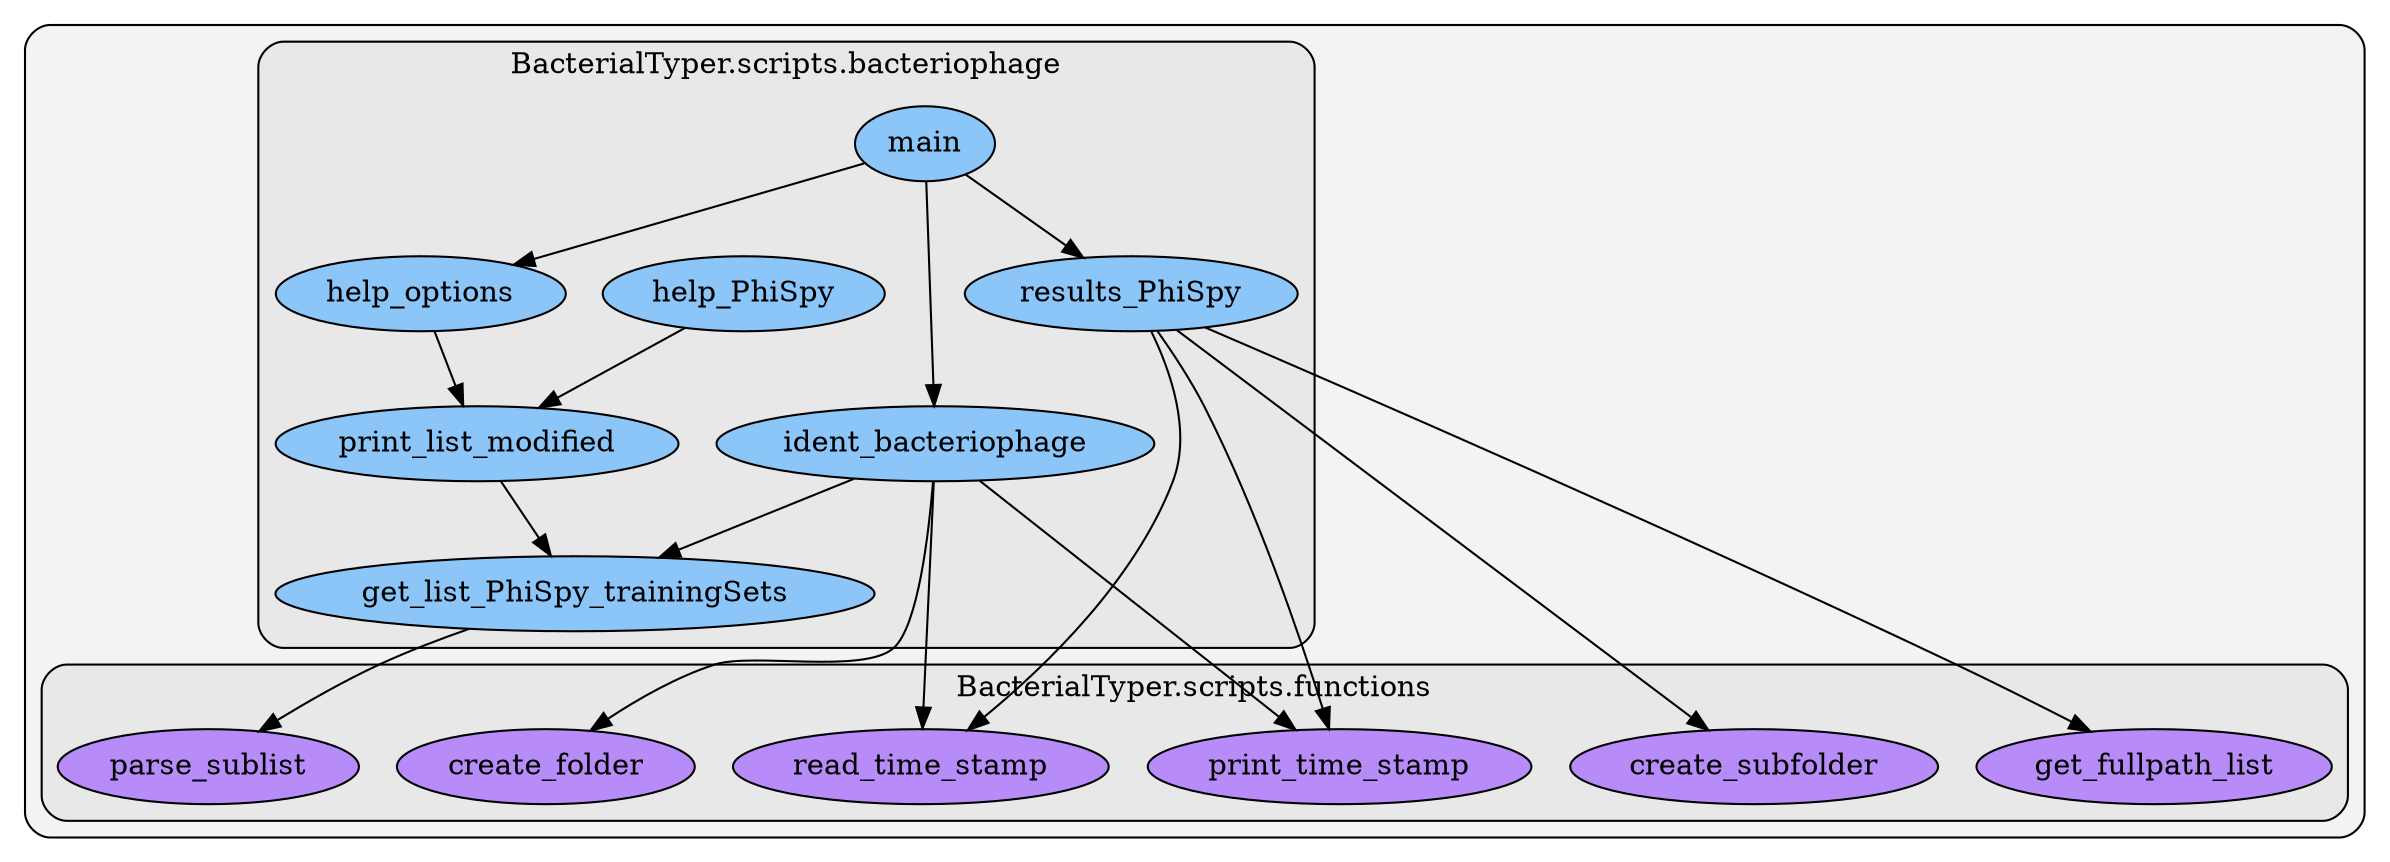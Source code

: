 digraph G {
    graph [spilines=ortho, rankdir=TB, clusterrank="local"];
    subgraph cluster_G {

        graph [style="filled,rounded",fillcolor="#80808018", label=""];
        subgraph cluster_BacterialTyper__scripts__bacteriophage {

            graph [style="filled,rounded",fillcolor="#80808018", label="BacterialTyper.scripts.bacteriophage"];
            BacterialTyper__scripts__bacteriophage__get_list_PhiSpy_trainingSets [label="get_list_PhiSpy_trainingSets", style="filled", fillcolor="#65b7ffb2", fontcolor="#000000", group="26"];
        }
        subgraph cluster_BacterialTyper__scripts__bacteriophage {

            graph [style="filled,rounded",fillcolor="#80808018", label="BacterialTyper.scripts.bacteriophage"];
            BacterialTyper__scripts__bacteriophage__help_PhiSpy [label="help_PhiSpy", style="filled", fillcolor="#65b7ffb2", fontcolor="#000000", group="26"];
        }
        subgraph cluster_BacterialTyper__scripts__bacteriophage {

            graph [style="filled,rounded",fillcolor="#80808018", label="BacterialTyper.scripts.bacteriophage"];
            BacterialTyper__scripts__bacteriophage__help_options [label="help_options", style="filled", fillcolor="#65b7ffb2", fontcolor="#000000", group="26"];
        }
        subgraph cluster_BacterialTyper__scripts__bacteriophage {

            graph [style="filled,rounded",fillcolor="#80808018", label="BacterialTyper.scripts.bacteriophage"];
            BacterialTyper__scripts__bacteriophage__ident_bacteriophage [label="ident_bacteriophage", style="filled", fillcolor="#65b7ffb2", fontcolor="#000000", group="26"];
        }
        subgraph cluster_BacterialTyper__scripts__bacteriophage {

            graph [style="filled,rounded",fillcolor="#80808018", label="BacterialTyper.scripts.bacteriophage"];
            BacterialTyper__scripts__bacteriophage__main [label="main", style="filled", fillcolor="#65b7ffb2", fontcolor="#000000", group="26"];
        }
        subgraph cluster_BacterialTyper__scripts__bacteriophage {

            graph [style="filled,rounded",fillcolor="#80808018", label="BacterialTyper.scripts.bacteriophage"];
            BacterialTyper__scripts__bacteriophage__print_list_modified [label="print_list_modified", style="filled", fillcolor="#65b7ffb2", fontcolor="#000000", group="26"];
        }
        subgraph cluster_BacterialTyper__scripts__bacteriophage {

            graph [style="filled,rounded",fillcolor="#80808018", label="BacterialTyper.scripts.bacteriophage"];
            BacterialTyper__scripts__bacteriophage__results_PhiSpy [label="results_PhiSpy", style="filled", fillcolor="#65b7ffb2", fontcolor="#000000", group="26"];
        }
        subgraph cluster_BacterialTyper__scripts__functions {

            graph [style="filled,rounded",fillcolor="#80808018", label="BacterialTyper.scripts.functions"];
        }
        subgraph cluster_BacterialTyper__scripts__functions {

            graph [style="filled,rounded",fillcolor="#80808018", label="BacterialTyper.scripts.functions"];
        }
        subgraph cluster_BacterialTyper__scripts__functions {

            graph [style="filled,rounded",fillcolor="#80808018", label="BacterialTyper.scripts.functions"];
        }
        subgraph cluster_BacterialTyper__scripts__functions {

            graph [style="filled,rounded",fillcolor="#80808018", label="BacterialTyper.scripts.functions"];
        }
        subgraph cluster_BacterialTyper__scripts__functions {

            graph [style="filled,rounded",fillcolor="#80808018", label="BacterialTyper.scripts.functions"];
        }
        subgraph cluster_BacterialTyper__scripts__functions {

            graph [style="filled,rounded",fillcolor="#80808018", label="BacterialTyper.scripts.functions"];
            BacterialTyper__scripts__functions__create_folder [label="create_folder", style="filled", fillcolor="#a365ffb2", fontcolor="#000000", group="33"];
        }
        subgraph cluster_BacterialTyper__scripts__functions {

            graph [style="filled,rounded",fillcolor="#80808018", label="BacterialTyper.scripts.functions"];
        }
        subgraph cluster_BacterialTyper__scripts__functions {

            graph [style="filled,rounded",fillcolor="#80808018", label="BacterialTyper.scripts.functions"];
            BacterialTyper__scripts__functions__create_subfolder [label="create_subfolder", style="filled", fillcolor="#a365ffb2", fontcolor="#000000", group="33"];
        }
        subgraph cluster_BacterialTyper__scripts__functions {

            graph [style="filled,rounded",fillcolor="#80808018", label="BacterialTyper.scripts.functions"];
        }
        subgraph cluster_BacterialTyper__scripts__functions {

            graph [style="filled,rounded",fillcolor="#80808018", label="BacterialTyper.scripts.functions"];
        }
        subgraph cluster_BacterialTyper__scripts__functions {

            graph [style="filled,rounded",fillcolor="#80808018", label="BacterialTyper.scripts.functions"];
        }
        subgraph cluster_BacterialTyper__scripts__functions {

            graph [style="filled,rounded",fillcolor="#80808018", label="BacterialTyper.scripts.functions"];
        }
        subgraph cluster_BacterialTyper__scripts__functions {

            graph [style="filled,rounded",fillcolor="#80808018", label="BacterialTyper.scripts.functions"];
        }
        subgraph cluster_BacterialTyper__scripts__functions {

            graph [style="filled,rounded",fillcolor="#80808018", label="BacterialTyper.scripts.functions"];
        }
        subgraph cluster_BacterialTyper__scripts__functions {

            graph [style="filled,rounded",fillcolor="#80808018", label="BacterialTyper.scripts.functions"];
            BacterialTyper__scripts__functions__get_fullpath_list [label="get_fullpath_list", style="filled", fillcolor="#a365ffb2", fontcolor="#000000", group="33"];
        }
        subgraph cluster_BacterialTyper__scripts__functions {

            graph [style="filled,rounded",fillcolor="#80808018", label="BacterialTyper.scripts.functions"];
        }
        subgraph cluster_BacterialTyper__scripts__functions {

            graph [style="filled,rounded",fillcolor="#80808018", label="BacterialTyper.scripts.functions"];
        }
        subgraph cluster_BacterialTyper__scripts__functions {

            graph [style="filled,rounded",fillcolor="#80808018", label="BacterialTyper.scripts.functions"];
        }
        subgraph cluster_BacterialTyper__scripts__functions {

            graph [style="filled,rounded",fillcolor="#80808018", label="BacterialTyper.scripts.functions"];
        }
        subgraph cluster_BacterialTyper__scripts__functions {

            graph [style="filled,rounded",fillcolor="#80808018", label="BacterialTyper.scripts.functions"];
        }
        subgraph cluster_BacterialTyper__scripts__functions {

            graph [style="filled,rounded",fillcolor="#80808018", label="BacterialTyper.scripts.functions"];
        }
        subgraph cluster_BacterialTyper__scripts__functions {

            graph [style="filled,rounded",fillcolor="#80808018", label="BacterialTyper.scripts.functions"];
        }
        subgraph cluster_BacterialTyper__scripts__functions {

            graph [style="filled,rounded",fillcolor="#80808018", label="BacterialTyper.scripts.functions"];
        }
        subgraph cluster_BacterialTyper__scripts__functions {

            graph [style="filled,rounded",fillcolor="#80808018", label="BacterialTyper.scripts.functions"];
        }
        subgraph cluster_BacterialTyper__scripts__functions {

            graph [style="filled,rounded",fillcolor="#80808018", label="BacterialTyper.scripts.functions"];
            BacterialTyper__scripts__functions__parse_sublist [label="parse_sublist", style="filled", fillcolor="#a365ffb2", fontcolor="#000000", group="33"];
        }
        subgraph cluster_BacterialTyper__scripts__functions {

            graph [style="filled,rounded",fillcolor="#80808018", label="BacterialTyper.scripts.functions"];
        }
        subgraph cluster_BacterialTyper__scripts__functions {

            graph [style="filled,rounded",fillcolor="#80808018", label="BacterialTyper.scripts.functions"];
        }
        subgraph cluster_BacterialTyper__scripts__functions {

            graph [style="filled,rounded",fillcolor="#80808018", label="BacterialTyper.scripts.functions"];
        }
        subgraph cluster_BacterialTyper__scripts__functions {

            graph [style="filled,rounded",fillcolor="#80808018", label="BacterialTyper.scripts.functions"];
        }
        subgraph cluster_BacterialTyper__scripts__functions {

            graph [style="filled,rounded",fillcolor="#80808018", label="BacterialTyper.scripts.functions"];
            BacterialTyper__scripts__functions__print_time_stamp [label="print_time_stamp", style="filled", fillcolor="#a365ffb2", fontcolor="#000000", group="33"];
        }
        subgraph cluster_BacterialTyper__scripts__functions {

            graph [style="filled,rounded",fillcolor="#80808018", label="BacterialTyper.scripts.functions"];
        }
        subgraph cluster_BacterialTyper__scripts__functions {

            graph [style="filled,rounded",fillcolor="#80808018", label="BacterialTyper.scripts.functions"];
        }
        subgraph cluster_BacterialTyper__scripts__functions {

            graph [style="filled,rounded",fillcolor="#80808018", label="BacterialTyper.scripts.functions"];
            BacterialTyper__scripts__functions__read_time_stamp [label="read_time_stamp", style="filled", fillcolor="#a365ffb2", fontcolor="#000000", group="33"];
        }
        subgraph cluster_BacterialTyper__scripts__functions {

            graph [style="filled,rounded",fillcolor="#80808018", label="BacterialTyper.scripts.functions"];
        }
        subgraph cluster_BacterialTyper__scripts__functions {

            graph [style="filled,rounded",fillcolor="#80808018", label="BacterialTyper.scripts.functions"];
        }
        subgraph cluster_BacterialTyper__scripts__functions {

            graph [style="filled,rounded",fillcolor="#80808018", label="BacterialTyper.scripts.functions"];
        }
        subgraph cluster_BacterialTyper__scripts__functions {

            graph [style="filled,rounded",fillcolor="#80808018", label="BacterialTyper.scripts.functions"];
        }
        subgraph cluster_BacterialTyper__scripts__functions {

            graph [style="filled,rounded",fillcolor="#80808018", label="BacterialTyper.scripts.functions"];
        }
        subgraph cluster_BacterialTyper__scripts__functions {

            graph [style="filled,rounded",fillcolor="#80808018", label="BacterialTyper.scripts.functions"];
        }
    }
        BacterialTyper__scripts__bacteriophage__results_PhiSpy -> BacterialTyper__scripts__functions__create_subfolder [style="solid", color="#000000"];
        BacterialTyper__scripts__bacteriophage__results_PhiSpy -> BacterialTyper__scripts__functions__read_time_stamp [style="solid", color="#000000"];
        BacterialTyper__scripts__bacteriophage__results_PhiSpy -> BacterialTyper__scripts__functions__print_time_stamp [style="solid", color="#000000"];
        BacterialTyper__scripts__bacteriophage__results_PhiSpy -> BacterialTyper__scripts__functions__get_fullpath_list [style="solid", color="#000000"];
        BacterialTyper__scripts__bacteriophage__ident_bacteriophage -> BacterialTyper__scripts__functions__read_time_stamp [style="solid", color="#000000"];
        BacterialTyper__scripts__bacteriophage__ident_bacteriophage -> BacterialTyper__scripts__functions__create_folder [style="solid", color="#000000"];
        BacterialTyper__scripts__bacteriophage__ident_bacteriophage -> BacterialTyper__scripts__functions__print_time_stamp [style="solid", color="#000000"];
        BacterialTyper__scripts__bacteriophage__ident_bacteriophage -> BacterialTyper__scripts__bacteriophage__get_list_PhiSpy_trainingSets [style="solid", color="#000000"];
        BacterialTyper__scripts__bacteriophage__print_list_modified -> BacterialTyper__scripts__bacteriophage__get_list_PhiSpy_trainingSets [style="solid", color="#000000"];
        BacterialTyper__scripts__bacteriophage__get_list_PhiSpy_trainingSets -> BacterialTyper__scripts__functions__parse_sublist [style="solid", color="#000000"];
        BacterialTyper__scripts__bacteriophage__help_PhiSpy -> BacterialTyper__scripts__bacteriophage__print_list_modified [style="solid", color="#000000"];
        BacterialTyper__scripts__bacteriophage__help_options -> BacterialTyper__scripts__bacteriophage__print_list_modified [style="solid", color="#000000"];
        BacterialTyper__scripts__bacteriophage__main -> BacterialTyper__scripts__bacteriophage__ident_bacteriophage [style="solid", color="#000000"];
        BacterialTyper__scripts__bacteriophage__main -> BacterialTyper__scripts__bacteriophage__help_options [style="solid", color="#000000"];
        BacterialTyper__scripts__bacteriophage__main -> BacterialTyper__scripts__bacteriophage__results_PhiSpy [style="solid", color="#000000"];
    }
